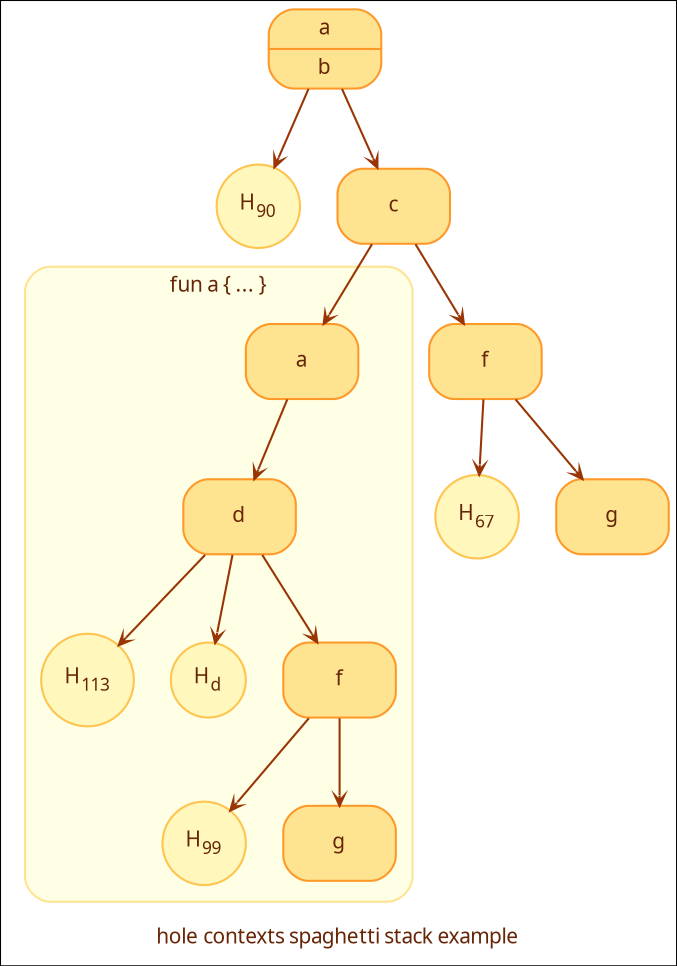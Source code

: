 digraph {
  label = "hole contexts spaghetti stack example"

  graph [ colorscheme = ylorbr9, fontname = "Fira Code", fontsize = 10.0, fontcolor = 9                                 ];
  node  [ colorscheme = ylorbr9, fontname = "Fira Code", fontsize = 10.0, fontcolor = 9                                 ];
  edge  [ colorscheme = ylorbr9, fontname = "Fira Code", fontsize = 9.0 , color = 8, arrowhead = "vee", arrowsize = 0.5 ];

  // Hole nodes.
  node [ shape = circle, style = filled, fillcolor = 2, color = 4 ];
  hole90 [ label = <H<SUB>90</SUB>> ];
  hole67 [ label = <H<SUB>67</SUB>> ];

  node [ shape = Mrecord, style = filled, fillcolor = 3, color = 5 ];
  ab [ label = "{a|b}" ];
  c [ label = "{c}" ];

  subgraph cluster_lam {
    label = "fun a { ... }";

    style = rounded;
    bgcolor = 1;
    color = 3;

    node [ shape = circle, style = filled, fillcolor = 2, color = 4 ];
    hole113 [ label = <H<SUB>113</SUB>> ];
    hole99 [ label = <H<SUB>99</SUB>> ];
    holed [ label = <H<SUB>d</SUB>> ];

    node [ shape = Mrecord, style = filled, fillcolor = 3, color = 5 ];
    lama [ label = "a" ];
    lamd [ label = "d" ];
    lamf [ label = "f" ];
    lamg [ label = "g" ];
  }

  f [ label = "f" ];
  g [ label = "g" ];

  ab -> c;
  ab -> hole90;
  
  c -> lama;
  lama -> lamd;
  lamd -> holed;
  lamd -> hole113;
  lamd -> lamf;
  lamf -> hole99;
  lamf -> lamg;

  c -> f;
  f -> hole67;
  f -> g;
}
